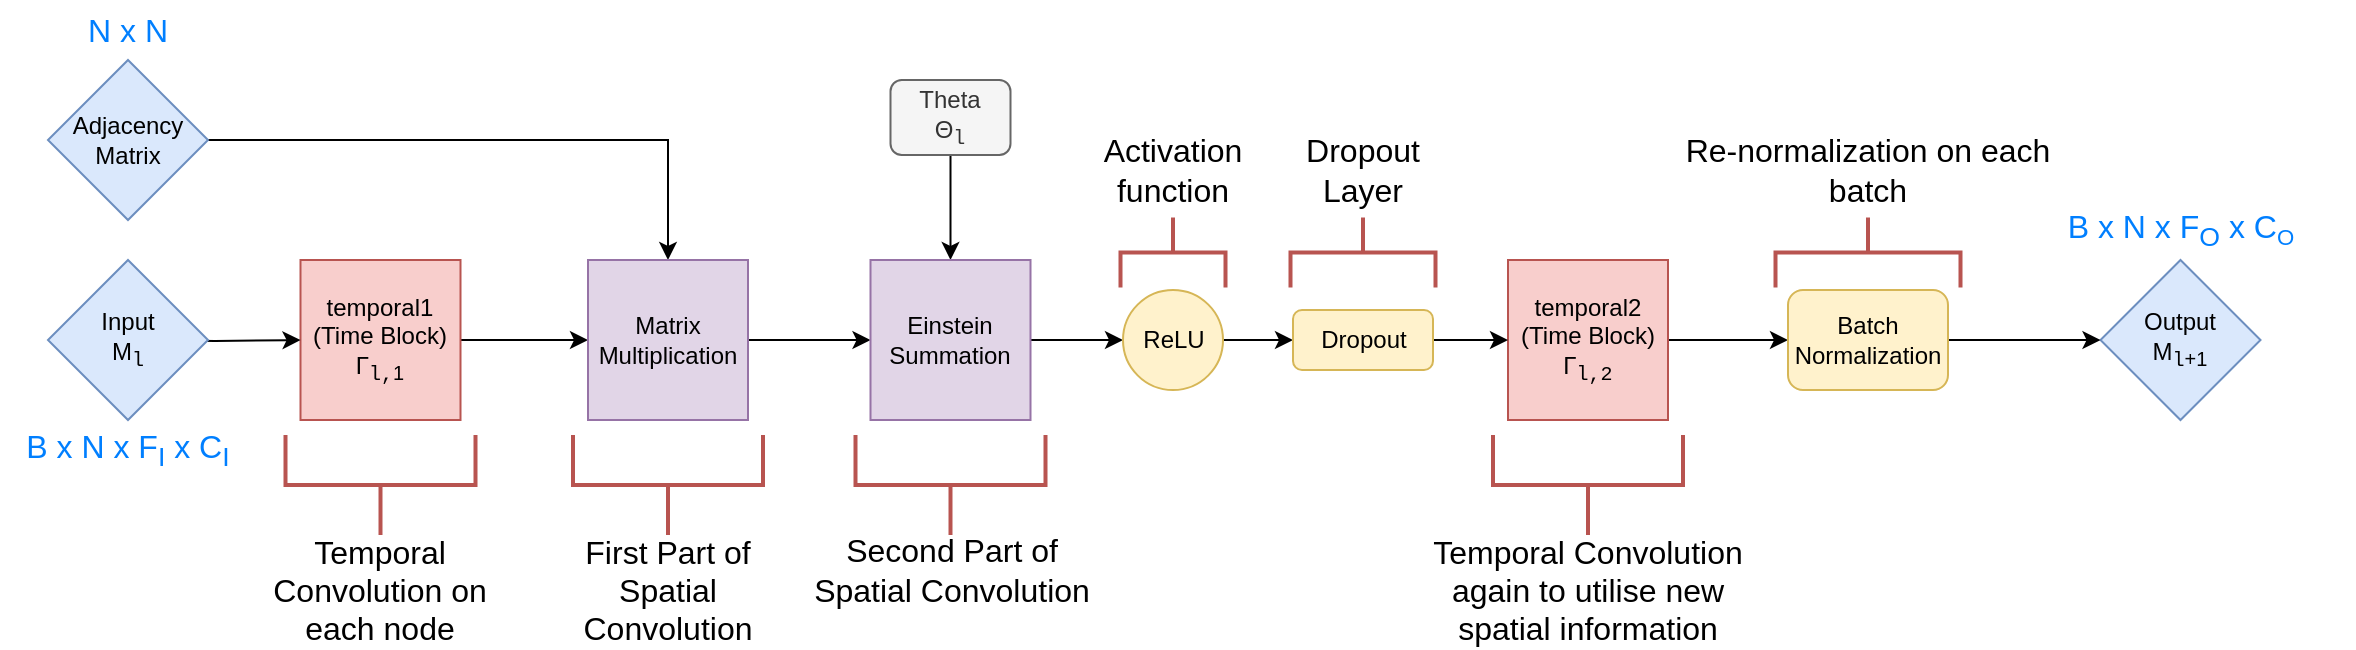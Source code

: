 <mxfile version="16.5.1" type="device"><diagram id="MDsL4kM_eBfMbBOElVDV" name="Page-1"><mxGraphModel dx="1102" dy="635" grid="1" gridSize="10" guides="1" tooltips="1" connect="1" arrows="1" fold="1" page="1" pageScale="1" pageWidth="827" pageHeight="1169" math="1" shadow="0"><root><mxCell id="0"/><mxCell id="1" parent="0"/><mxCell id="8epWSHPVbGEPPZAaLF-7-1" style="edgeStyle=orthogonalEdgeStyle;rounded=0;orthogonalLoop=1;jettySize=auto;html=1;exitX=1;exitY=0.5;exitDx=0;exitDy=0;entryX=0;entryY=0.5;entryDx=0;entryDy=0;" parent="1" source="8epWSHPVbGEPPZAaLF-7-3" target="8epWSHPVbGEPPZAaLF-7-8" edge="1"><mxGeometry relative="1" as="geometry"><mxPoint x="470" y="330" as="targetPoint"/></mxGeometry></mxCell><mxCell id="8epWSHPVbGEPPZAaLF-7-2" style="edgeStyle=orthogonalEdgeStyle;rounded=0;orthogonalLoop=1;jettySize=auto;html=1;entryX=0.5;entryY=0;entryDx=0;entryDy=0;exitX=1;exitY=0.5;exitDx=0;exitDy=0;" parent="1" source="8epWSHPVbGEPPZAaLF-7-18" target="8epWSHPVbGEPPZAaLF-7-8" edge="1"><mxGeometry relative="1" as="geometry"><mxPoint x="60" y="230" as="sourcePoint"/></mxGeometry></mxCell><mxCell id="8epWSHPVbGEPPZAaLF-7-3" value="temporal1&lt;br&gt;(Time Block)&lt;br&gt;&lt;span dir=&quot;ltr&quot; style=&quot;box-sizing: border-box ; color: transparent ; cursor: text ; position: absolute ; transform-origin: 0px 0px ; background-color: rgb(255 , 255 , 255) ; left: 191.446px ; top: 737.417px ; font-size: 13.558px ; font-family: sans-serif ; transform: scalex(1.191)&quot;&gt;Γ&lt;/span&gt;&lt;span dir=&quot;ltr&quot; style=&quot;box-sizing: border-box ; color: transparent ; cursor: text ; position: absolute ; transform-origin: 0px 0px ; background-color: rgb(255 , 255 , 255) ; left: 214.23px ; top: 742.615px ; font-size: 9.905px ; font-family: sans-serif&quot;&gt;l&lt;/span&gt;&lt;span dir=&quot;ltr&quot; style=&quot;box-sizing: border-box ; color: transparent ; cursor: text ; position: absolute ; transform-origin: 0px 0px ; background-color: rgb(255 , 255 , 255) ; left: 217.372px ; top: 746.016px ; font-size: 7.429px ; font-family: sans-serif&quot;&gt;1&lt;/span&gt;&lt;div&gt;&lt;span dir=&quot;ltr&quot; style=&quot;box-sizing: border-box ; color: transparent ; cursor: text ; position: absolute ; transform-origin: 0px 0px ; background-color: rgb(255 , 255 , 255) ; left: 191.446px ; top: 737.417px ; font-size: 13.558px ; font-family: sans-serif ; transform: scalex(1.191)&quot;&gt;Γ&lt;/span&gt;&lt;span dir=&quot;ltr&quot; style=&quot;box-sizing: border-box ; color: transparent ; cursor: text ; position: absolute ; transform-origin: 0px 0px ; background-color: rgb(255 , 255 , 255) ; left: 214.23px ; top: 742.615px ; font-size: 9.905px ; font-family: sans-serif&quot;&gt;l&lt;/span&gt;&lt;span dir=&quot;ltr&quot; style=&quot;box-sizing: border-box ; color: transparent ; cursor: text ; position: absolute ; transform-origin: 0px 0px ; background-color: rgb(255 , 255 , 255) ; left: 217.372px ; top: 746.016px ; font-size: 7.429px ; font-family: sans-serif&quot;&gt;1&lt;/span&gt;&lt;/div&gt;&lt;div&gt;Γ&lt;sub&gt;&lt;font face=&quot;Courier New&quot;&gt;l,&lt;/font&gt;1&lt;/sub&gt;&lt;br&gt;&lt;/div&gt;" style="whiteSpace=wrap;html=1;aspect=fixed;fillColor=#f8cecc;strokeColor=#b85450;" parent="1" vertex="1"><mxGeometry x="296.25" y="290" width="80" height="80" as="geometry"/></mxCell><mxCell id="8epWSHPVbGEPPZAaLF-7-6" style="edgeStyle=orthogonalEdgeStyle;rounded=0;orthogonalLoop=1;jettySize=auto;html=1;exitX=1;exitY=0.5;exitDx=0;exitDy=0;entryX=0;entryY=0.5;entryDx=0;entryDy=0;" parent="1" source="8epWSHPVbGEPPZAaLF-7-8" target="8epWSHPVbGEPPZAaLF-7-10" edge="1"><mxGeometry relative="1" as="geometry"/></mxCell><mxCell id="8epWSHPVbGEPPZAaLF-7-7" style="edgeStyle=orthogonalEdgeStyle;rounded=0;orthogonalLoop=1;jettySize=auto;html=1;entryX=0.5;entryY=0;entryDx=0;entryDy=0;startArrow=none;" parent="1" source="8epWSHPVbGEPPZAaLF-7-20" target="8epWSHPVbGEPPZAaLF-7-10" edge="1"><mxGeometry relative="1" as="geometry"><mxPoint x="660" y="230" as="sourcePoint"/></mxGeometry></mxCell><mxCell id="8epWSHPVbGEPPZAaLF-7-8" value="Matrix Multiplication" style="whiteSpace=wrap;html=1;aspect=fixed;fillColor=#e1d5e7;strokeColor=#9673a6;" parent="1" vertex="1"><mxGeometry x="440" y="290" width="80" height="80" as="geometry"/></mxCell><mxCell id="8epWSHPVbGEPPZAaLF-7-9" style="edgeStyle=orthogonalEdgeStyle;rounded=0;orthogonalLoop=1;jettySize=auto;html=1;exitX=1;exitY=0.5;exitDx=0;exitDy=0;entryX=0;entryY=0.5;entryDx=0;entryDy=0;" parent="1" source="8epWSHPVbGEPPZAaLF-7-10" target="8epWSHPVbGEPPZAaLF-7-12" edge="1"><mxGeometry relative="1" as="geometry"/></mxCell><mxCell id="8epWSHPVbGEPPZAaLF-7-10" value="Einstein&lt;br&gt;Summation" style="whiteSpace=wrap;html=1;aspect=fixed;fillColor=#e1d5e7;strokeColor=#9673a6;" parent="1" vertex="1"><mxGeometry x="581.25" y="290" width="80" height="80" as="geometry"/></mxCell><mxCell id="8GHZrRff7OgZI47-8vP0-2" style="edgeStyle=orthogonalEdgeStyle;rounded=0;orthogonalLoop=1;jettySize=auto;html=1;exitX=1;exitY=0.5;exitDx=0;exitDy=0;" parent="1" source="8epWSHPVbGEPPZAaLF-7-12" target="8GHZrRff7OgZI47-8vP0-1" edge="1"><mxGeometry relative="1" as="geometry"/></mxCell><mxCell id="8epWSHPVbGEPPZAaLF-7-12" value="ReLU" style="ellipse;whiteSpace=wrap;html=1;aspect=fixed;fillColor=#fff2cc;strokeColor=#d6b656;" parent="1" vertex="1"><mxGeometry x="707.5" y="305" width="50" height="50" as="geometry"/></mxCell><mxCell id="8epWSHPVbGEPPZAaLF-7-13" style="edgeStyle=orthogonalEdgeStyle;rounded=0;orthogonalLoop=1;jettySize=auto;html=1;exitX=1;exitY=0.5;exitDx=0;exitDy=0;entryX=0;entryY=0.5;entryDx=0;entryDy=0;" parent="1" source="8epWSHPVbGEPPZAaLF-7-14" target="8GHZrRff7OgZI47-8vP0-5" edge="1"><mxGeometry relative="1" as="geometry"><mxPoint x="1040" y="330" as="targetPoint"/></mxGeometry></mxCell><mxCell id="8epWSHPVbGEPPZAaLF-7-14" value="&lt;span&gt;temporal2&lt;/span&gt;&lt;br&gt;&lt;span&gt;(Time Block)&lt;br&gt;&lt;/span&gt;Γ&lt;sub&gt;&lt;font face=&quot;Courier New&quot;&gt;l,2&lt;/font&gt;&lt;/sub&gt;&lt;span&gt;&lt;br&gt;&lt;/span&gt;" style="whiteSpace=wrap;html=1;aspect=fixed;fillColor=#f8cecc;strokeColor=#b85450;" parent="1" vertex="1"><mxGeometry x="900" y="290" width="80" height="80" as="geometry"/></mxCell><mxCell id="8epWSHPVbGEPPZAaLF-7-17" style="edgeStyle=orthogonalEdgeStyle;rounded=0;orthogonalLoop=1;jettySize=auto;html=1;entryX=0;entryY=0.5;entryDx=0;entryDy=0;" parent="1" target="8epWSHPVbGEPPZAaLF-7-3" edge="1"><mxGeometry relative="1" as="geometry"><mxPoint x="210" y="330" as="sourcePoint"/></mxGeometry></mxCell><mxCell id="8epWSHPVbGEPPZAaLF-7-18" value="Adjacency&lt;br&gt;Matrix" style="rhombus;whiteSpace=wrap;html=1;fillColor=#dae8fc;strokeColor=#6c8ebf;" parent="1" vertex="1"><mxGeometry x="170" y="190" width="80" height="80" as="geometry"/></mxCell><mxCell id="8epWSHPVbGEPPZAaLF-7-19" value="Input&lt;br&gt;M&lt;sub&gt;&lt;font face=&quot;Courier New&quot;&gt;l&lt;/font&gt;&lt;/sub&gt;" style="rhombus;whiteSpace=wrap;html=1;fillColor=#dae8fc;strokeColor=#6c8ebf;" parent="1" vertex="1"><mxGeometry x="170" y="290" width="80" height="80" as="geometry"/></mxCell><mxCell id="8epWSHPVbGEPPZAaLF-7-20" value="Theta&lt;br&gt;Θ&lt;sub&gt;&lt;font face=&quot;Courier New&quot;&gt;l&lt;/font&gt;&lt;/sub&gt;" style="rounded=1;whiteSpace=wrap;html=1;fillColor=#f5f5f5;fontColor=#333333;strokeColor=#666666;" parent="1" vertex="1"><mxGeometry x="591.25" y="200" width="60" height="37.5" as="geometry"/></mxCell><mxCell id="VfyBHNDOzLzGBlwsCfX2-3" value="" style="strokeWidth=2;html=1;shape=mxgraph.flowchart.annotation_2;align=left;labelPosition=right;pointerEvents=1;rotation=-90;fillColor=#f8cecc;strokeColor=#b85450;" parent="1" vertex="1"><mxGeometry x="311.25" y="355" width="50" height="95" as="geometry"/></mxCell><mxCell id="VfyBHNDOzLzGBlwsCfX2-4" value="&lt;font style=&quot;font-size: 16px&quot;&gt;Temporal Convolution on each node&lt;/font&gt;" style="text;html=1;strokeColor=none;fillColor=none;align=center;verticalAlign=middle;whiteSpace=wrap;rounded=0;" parent="1" vertex="1"><mxGeometry x="276.25" y="440" width="120" height="30" as="geometry"/></mxCell><mxCell id="VfyBHNDOzLzGBlwsCfX2-5" value="" style="strokeWidth=2;html=1;shape=mxgraph.flowchart.annotation_2;align=left;labelPosition=right;pointerEvents=1;rotation=-90;fillColor=#f8cecc;strokeColor=#b85450;" parent="1" vertex="1"><mxGeometry x="455" y="355" width="50" height="95" as="geometry"/></mxCell><mxCell id="VfyBHNDOzLzGBlwsCfX2-6" value="&lt;span style=&quot;font-size: 16px&quot;&gt;First Part of Spatial Convolution&lt;/span&gt;" style="text;html=1;strokeColor=none;fillColor=none;align=center;verticalAlign=middle;whiteSpace=wrap;rounded=0;" parent="1" vertex="1"><mxGeometry x="415" y="440" width="130" height="30" as="geometry"/></mxCell><mxCell id="VfyBHNDOzLzGBlwsCfX2-7" value="" style="strokeWidth=2;html=1;shape=mxgraph.flowchart.annotation_2;align=left;labelPosition=right;pointerEvents=1;rotation=-90;fillColor=#f8cecc;strokeColor=#b85450;" parent="1" vertex="1"><mxGeometry x="915" y="355" width="50" height="95" as="geometry"/></mxCell><mxCell id="VfyBHNDOzLzGBlwsCfX2-8" value="&lt;span style=&quot;font-size: 16px&quot;&gt;Temporal Convolution again to utilise new spatial information&lt;/span&gt;" style="text;html=1;strokeColor=none;fillColor=none;align=center;verticalAlign=middle;whiteSpace=wrap;rounded=0;" parent="1" vertex="1"><mxGeometry x="850.16" y="440" width="179.68" height="30" as="geometry"/></mxCell><mxCell id="VfyBHNDOzLzGBlwsCfX2-9" value="" style="strokeWidth=2;html=1;shape=mxgraph.flowchart.annotation_2;align=left;labelPosition=right;pointerEvents=1;rotation=-90;fillColor=#f8cecc;strokeColor=#b85450;" parent="1" vertex="1"><mxGeometry x="596.25" y="355" width="50" height="95" as="geometry"/></mxCell><mxCell id="VfyBHNDOzLzGBlwsCfX2-10" value="&lt;span style=&quot;font-size: 16px&quot;&gt;Second Part of Spatial Convolution&lt;/span&gt;" style="text;html=1;strokeColor=none;fillColor=none;align=center;verticalAlign=middle;whiteSpace=wrap;rounded=0;" parent="1" vertex="1"><mxGeometry x="542.5" y="430" width="157.5" height="30" as="geometry"/></mxCell><mxCell id="VfyBHNDOzLzGBlwsCfX2-11" value="" style="strokeWidth=2;html=1;shape=mxgraph.flowchart.annotation_2;align=left;labelPosition=right;pointerEvents=1;rotation=90;fillColor=#f8cecc;strokeColor=#b85450;" parent="1" vertex="1"><mxGeometry x="715" y="260" width="35" height="52.5" as="geometry"/></mxCell><mxCell id="VfyBHNDOzLzGBlwsCfX2-12" value="&lt;span style=&quot;font-size: 16px&quot;&gt;Activation function&lt;/span&gt;" style="text;html=1;strokeColor=none;fillColor=none;align=center;verticalAlign=middle;whiteSpace=wrap;rounded=0;" parent="1" vertex="1"><mxGeometry x="676.25" y="230" width="112.5" height="30" as="geometry"/></mxCell><mxCell id="VfyBHNDOzLzGBlwsCfX2-17" value="&lt;span style=&quot;font-size: 16px&quot;&gt;Re-normalization on each batch&lt;/span&gt;" style="text;html=1;strokeColor=none;fillColor=none;align=center;verticalAlign=middle;whiteSpace=wrap;rounded=0;" parent="1" vertex="1"><mxGeometry x="980" y="230" width="200.31" height="30" as="geometry"/></mxCell><mxCell id="VfyBHNDOzLzGBlwsCfX2-18" value="Output&lt;br&gt;M&lt;sub&gt;&lt;font face=&quot;Courier New&quot;&gt;l&lt;/font&gt;+1&lt;/sub&gt;" style="rhombus;whiteSpace=wrap;html=1;fillColor=#dae8fc;strokeColor=#6c8ebf;" parent="1" vertex="1"><mxGeometry x="1196.25" y="290" width="80" height="80" as="geometry"/></mxCell><mxCell id="VfyBHNDOzLzGBlwsCfX2-19" value="&lt;font color=&quot;#007fff&quot;&gt;N x N&lt;br&gt;&lt;/font&gt;" style="text;html=1;strokeColor=none;fillColor=none;align=center;verticalAlign=middle;whiteSpace=wrap;rounded=0;fontSize=16;" parent="1" vertex="1"><mxGeometry x="180" y="160" width="60" height="30" as="geometry"/></mxCell><mxCell id="VfyBHNDOzLzGBlwsCfX2-20" value="&lt;font color=&quot;#007fff&quot;&gt;B x N x F&lt;sub&gt;I&lt;/sub&gt; x C&lt;sub&gt;I&lt;/sub&gt;&lt;/font&gt;&lt;font color=&quot;#007fff&quot;&gt;&lt;br&gt;&lt;/font&gt;" style="text;html=1;strokeColor=none;fillColor=none;align=center;verticalAlign=middle;whiteSpace=wrap;rounded=0;fontSize=16;" parent="1" vertex="1"><mxGeometry x="146.88" y="370" width="126.25" height="30" as="geometry"/></mxCell><mxCell id="VfyBHNDOzLzGBlwsCfX2-21" value="&lt;font color=&quot;#007fff&quot;&gt;B x N x F&lt;sub&gt;O&lt;/sub&gt; x C&lt;span style=&quot;font-size: 13.333px&quot;&gt;&lt;sub&gt;O&lt;/sub&gt;&lt;/span&gt;&lt;/font&gt;&lt;font color=&quot;#007fff&quot;&gt;&lt;br&gt;&lt;/font&gt;" style="text;html=1;strokeColor=none;fillColor=none;align=center;verticalAlign=middle;whiteSpace=wrap;rounded=0;fontSize=16;" parent="1" vertex="1"><mxGeometry x="1150" y="260" width="172.5" height="30" as="geometry"/></mxCell><mxCell id="8GHZrRff7OgZI47-8vP0-3" style="edgeStyle=orthogonalEdgeStyle;rounded=0;orthogonalLoop=1;jettySize=auto;html=1;exitX=1;exitY=0.5;exitDx=0;exitDy=0;entryX=0;entryY=0.5;entryDx=0;entryDy=0;" parent="1" source="8GHZrRff7OgZI47-8vP0-1" target="8epWSHPVbGEPPZAaLF-7-14" edge="1"><mxGeometry relative="1" as="geometry"/></mxCell><mxCell id="8GHZrRff7OgZI47-8vP0-1" value="Dropout" style="rounded=1;whiteSpace=wrap;html=1;fillColor=#fff2cc;strokeColor=#d6b656;" parent="1" vertex="1"><mxGeometry x="792.5" y="315" width="70" height="30" as="geometry"/></mxCell><mxCell id="8GHZrRff7OgZI47-8vP0-6" value="" style="edgeStyle=orthogonalEdgeStyle;rounded=0;orthogonalLoop=1;jettySize=auto;html=1;" parent="1" source="8GHZrRff7OgZI47-8vP0-5" target="VfyBHNDOzLzGBlwsCfX2-18" edge="1"><mxGeometry relative="1" as="geometry"/></mxCell><mxCell id="8GHZrRff7OgZI47-8vP0-5" value="Batch Normalization" style="rounded=1;whiteSpace=wrap;html=1;fillColor=#fff2cc;strokeColor=#d6b656;" parent="1" vertex="1"><mxGeometry x="1040" y="305" width="80" height="50" as="geometry"/></mxCell><mxCell id="8GHZrRff7OgZI47-8vP0-7" value="" style="strokeWidth=2;html=1;shape=mxgraph.flowchart.annotation_2;align=left;labelPosition=right;pointerEvents=1;rotation=90;fillColor=#f8cecc;strokeColor=#b85450;" parent="1" vertex="1"><mxGeometry x="810" y="250" width="35" height="72.5" as="geometry"/></mxCell><mxCell id="8GHZrRff7OgZI47-8vP0-8" value="&lt;span style=&quot;font-size: 16px&quot;&gt;Dropout Layer&lt;/span&gt;" style="text;html=1;strokeColor=none;fillColor=none;align=center;verticalAlign=middle;whiteSpace=wrap;rounded=0;" parent="1" vertex="1"><mxGeometry x="783.13" y="230" width="88.75" height="30" as="geometry"/></mxCell><mxCell id="8GHZrRff7OgZI47-8vP0-9" value="" style="strokeWidth=2;html=1;shape=mxgraph.flowchart.annotation_2;align=left;labelPosition=right;pointerEvents=1;rotation=90;fillColor=#f8cecc;strokeColor=#b85450;" parent="1" vertex="1"><mxGeometry x="1062.5" y="240" width="35" height="92.5" as="geometry"/></mxCell></root></mxGraphModel></diagram></mxfile>